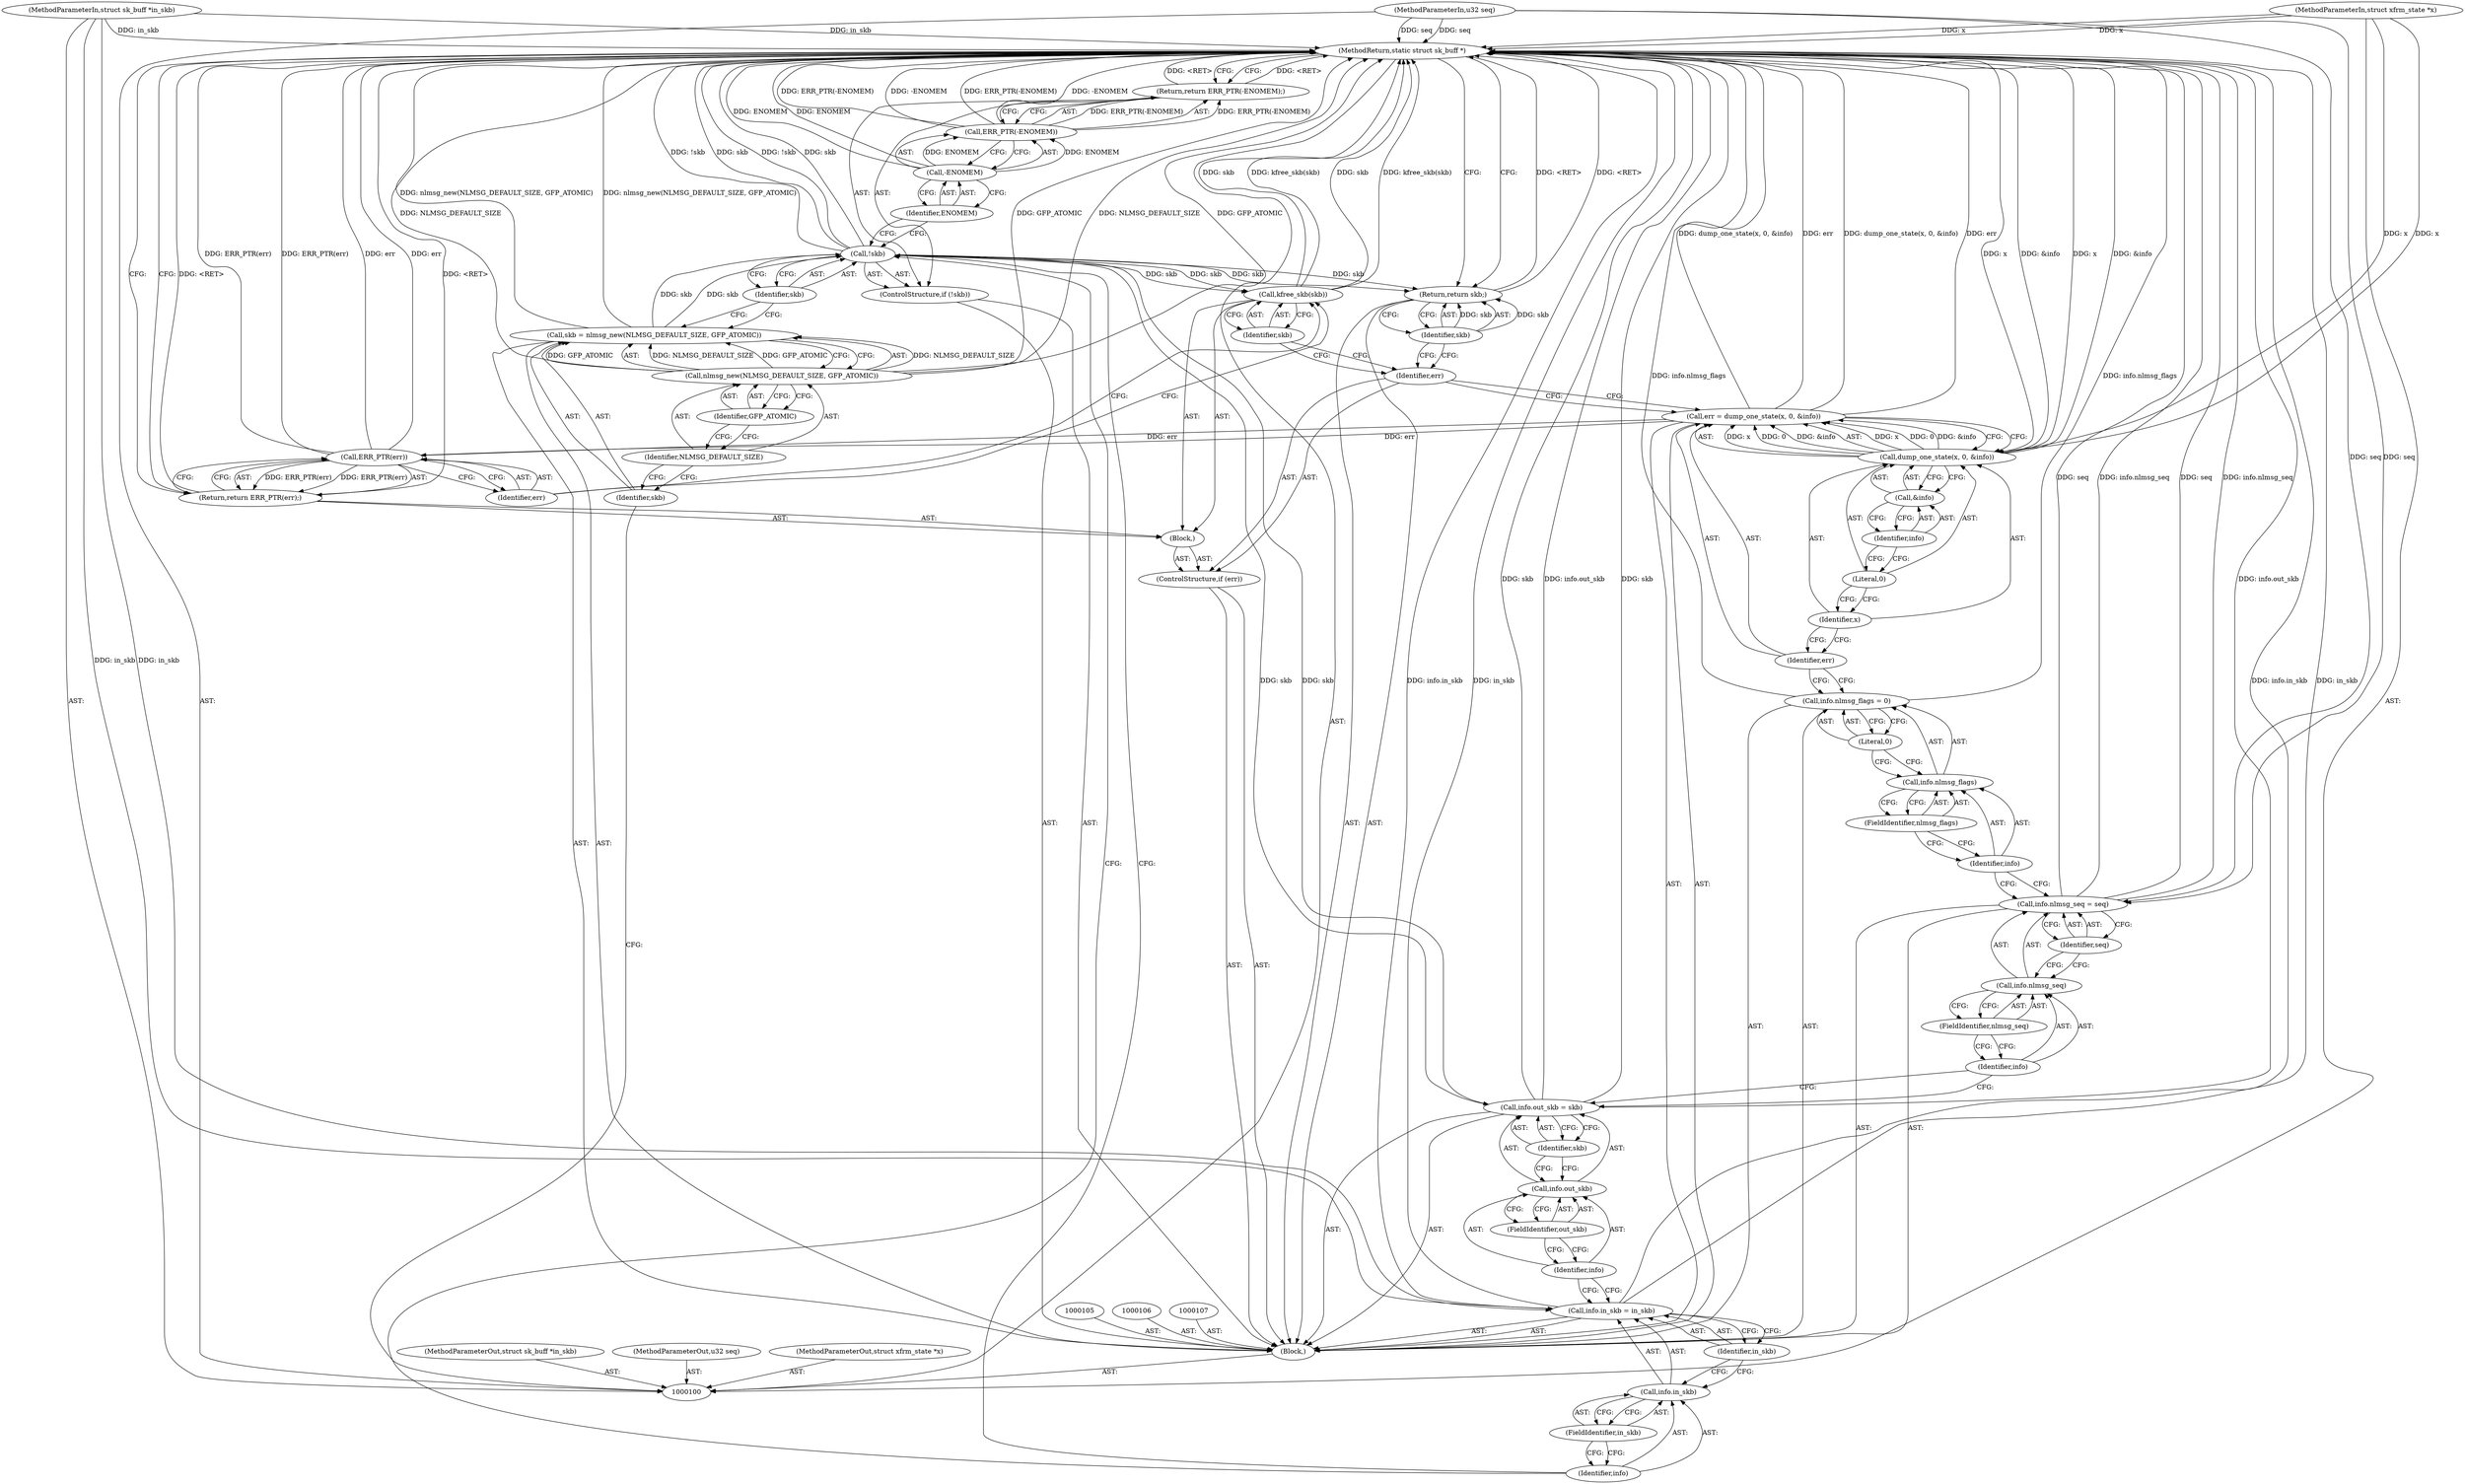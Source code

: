 digraph "0_linux_864745d291b5ba80ea0bd0edcbe67273de368836" {
"1000157" [label="(MethodReturn,static struct sk_buff *)"];
"1000101" [label="(MethodParameterIn,struct sk_buff *in_skb)"];
"1000208" [label="(MethodParameterOut,struct sk_buff *in_skb)"];
"1000118" [label="(Call,-ENOMEM)"];
"1000119" [label="(Identifier,ENOMEM)"];
"1000116" [label="(Return,return ERR_PTR(-ENOMEM);)"];
"1000117" [label="(Call,ERR_PTR(-ENOMEM))"];
"1000120" [label="(Call,info.in_skb = in_skb)"];
"1000121" [label="(Call,info.in_skb)"];
"1000122" [label="(Identifier,info)"];
"1000124" [label="(Identifier,in_skb)"];
"1000123" [label="(FieldIdentifier,in_skb)"];
"1000125" [label="(Call,info.out_skb = skb)"];
"1000126" [label="(Call,info.out_skb)"];
"1000127" [label="(Identifier,info)"];
"1000129" [label="(Identifier,skb)"];
"1000128" [label="(FieldIdentifier,out_skb)"];
"1000134" [label="(Identifier,seq)"];
"1000130" [label="(Call,info.nlmsg_seq = seq)"];
"1000131" [label="(Call,info.nlmsg_seq)"];
"1000132" [label="(Identifier,info)"];
"1000133" [label="(FieldIdentifier,nlmsg_seq)"];
"1000135" [label="(Call,info.nlmsg_flags = 0)"];
"1000136" [label="(Call,info.nlmsg_flags)"];
"1000137" [label="(Identifier,info)"];
"1000139" [label="(Literal,0)"];
"1000138" [label="(FieldIdentifier,nlmsg_flags)"];
"1000140" [label="(Call,err = dump_one_state(x, 0, &info))"];
"1000141" [label="(Identifier,err)"];
"1000143" [label="(Identifier,x)"];
"1000144" [label="(Literal,0)"];
"1000145" [label="(Call,&info)"];
"1000146" [label="(Identifier,info)"];
"1000142" [label="(Call,dump_one_state(x, 0, &info))"];
"1000147" [label="(ControlStructure,if (err))"];
"1000149" [label="(Block,)"];
"1000148" [label="(Identifier,err)"];
"1000151" [label="(Identifier,skb)"];
"1000150" [label="(Call,kfree_skb(skb))"];
"1000103" [label="(MethodParameterIn,u32 seq)"];
"1000210" [label="(MethodParameterOut,u32 seq)"];
"1000102" [label="(MethodParameterIn,struct xfrm_state *x)"];
"1000209" [label="(MethodParameterOut,struct xfrm_state *x)"];
"1000154" [label="(Identifier,err)"];
"1000152" [label="(Return,return ERR_PTR(err);)"];
"1000153" [label="(Call,ERR_PTR(err))"];
"1000155" [label="(Return,return skb;)"];
"1000156" [label="(Identifier,skb)"];
"1000104" [label="(Block,)"];
"1000111" [label="(Identifier,NLMSG_DEFAULT_SIZE)"];
"1000108" [label="(Call,skb = nlmsg_new(NLMSG_DEFAULT_SIZE, GFP_ATOMIC))"];
"1000109" [label="(Identifier,skb)"];
"1000112" [label="(Identifier,GFP_ATOMIC)"];
"1000110" [label="(Call,nlmsg_new(NLMSG_DEFAULT_SIZE, GFP_ATOMIC))"];
"1000113" [label="(ControlStructure,if (!skb))"];
"1000114" [label="(Call,!skb)"];
"1000115" [label="(Identifier,skb)"];
"1000157" -> "1000100"  [label="AST: "];
"1000157" -> "1000116"  [label="CFG: "];
"1000157" -> "1000152"  [label="CFG: "];
"1000157" -> "1000155"  [label="CFG: "];
"1000152" -> "1000157"  [label="DDG: <RET>"];
"1000116" -> "1000157"  [label="DDG: <RET>"];
"1000155" -> "1000157"  [label="DDG: <RET>"];
"1000117" -> "1000157"  [label="DDG: ERR_PTR(-ENOMEM)"];
"1000117" -> "1000157"  [label="DDG: -ENOMEM"];
"1000140" -> "1000157"  [label="DDG: dump_one_state(x, 0, &info)"];
"1000140" -> "1000157"  [label="DDG: err"];
"1000150" -> "1000157"  [label="DDG: skb"];
"1000150" -> "1000157"  [label="DDG: kfree_skb(skb)"];
"1000114" -> "1000157"  [label="DDG: !skb"];
"1000114" -> "1000157"  [label="DDG: skb"];
"1000153" -> "1000157"  [label="DDG: ERR_PTR(err)"];
"1000153" -> "1000157"  [label="DDG: err"];
"1000118" -> "1000157"  [label="DDG: ENOMEM"];
"1000110" -> "1000157"  [label="DDG: NLMSG_DEFAULT_SIZE"];
"1000110" -> "1000157"  [label="DDG: GFP_ATOMIC"];
"1000125" -> "1000157"  [label="DDG: info.out_skb"];
"1000125" -> "1000157"  [label="DDG: skb"];
"1000103" -> "1000157"  [label="DDG: seq"];
"1000130" -> "1000157"  [label="DDG: seq"];
"1000130" -> "1000157"  [label="DDG: info.nlmsg_seq"];
"1000120" -> "1000157"  [label="DDG: info.in_skb"];
"1000120" -> "1000157"  [label="DDG: in_skb"];
"1000102" -> "1000157"  [label="DDG: x"];
"1000101" -> "1000157"  [label="DDG: in_skb"];
"1000108" -> "1000157"  [label="DDG: nlmsg_new(NLMSG_DEFAULT_SIZE, GFP_ATOMIC)"];
"1000142" -> "1000157"  [label="DDG: x"];
"1000142" -> "1000157"  [label="DDG: &info"];
"1000135" -> "1000157"  [label="DDG: info.nlmsg_flags"];
"1000101" -> "1000100"  [label="AST: "];
"1000101" -> "1000157"  [label="DDG: in_skb"];
"1000101" -> "1000120"  [label="DDG: in_skb"];
"1000208" -> "1000100"  [label="AST: "];
"1000118" -> "1000117"  [label="AST: "];
"1000118" -> "1000119"  [label="CFG: "];
"1000119" -> "1000118"  [label="AST: "];
"1000117" -> "1000118"  [label="CFG: "];
"1000118" -> "1000157"  [label="DDG: ENOMEM"];
"1000118" -> "1000117"  [label="DDG: ENOMEM"];
"1000119" -> "1000118"  [label="AST: "];
"1000119" -> "1000114"  [label="CFG: "];
"1000118" -> "1000119"  [label="CFG: "];
"1000116" -> "1000113"  [label="AST: "];
"1000116" -> "1000117"  [label="CFG: "];
"1000117" -> "1000116"  [label="AST: "];
"1000157" -> "1000116"  [label="CFG: "];
"1000116" -> "1000157"  [label="DDG: <RET>"];
"1000117" -> "1000116"  [label="DDG: ERR_PTR(-ENOMEM)"];
"1000117" -> "1000116"  [label="AST: "];
"1000117" -> "1000118"  [label="CFG: "];
"1000118" -> "1000117"  [label="AST: "];
"1000116" -> "1000117"  [label="CFG: "];
"1000117" -> "1000157"  [label="DDG: ERR_PTR(-ENOMEM)"];
"1000117" -> "1000157"  [label="DDG: -ENOMEM"];
"1000117" -> "1000116"  [label="DDG: ERR_PTR(-ENOMEM)"];
"1000118" -> "1000117"  [label="DDG: ENOMEM"];
"1000120" -> "1000104"  [label="AST: "];
"1000120" -> "1000124"  [label="CFG: "];
"1000121" -> "1000120"  [label="AST: "];
"1000124" -> "1000120"  [label="AST: "];
"1000127" -> "1000120"  [label="CFG: "];
"1000120" -> "1000157"  [label="DDG: info.in_skb"];
"1000120" -> "1000157"  [label="DDG: in_skb"];
"1000101" -> "1000120"  [label="DDG: in_skb"];
"1000121" -> "1000120"  [label="AST: "];
"1000121" -> "1000123"  [label="CFG: "];
"1000122" -> "1000121"  [label="AST: "];
"1000123" -> "1000121"  [label="AST: "];
"1000124" -> "1000121"  [label="CFG: "];
"1000122" -> "1000121"  [label="AST: "];
"1000122" -> "1000114"  [label="CFG: "];
"1000123" -> "1000122"  [label="CFG: "];
"1000124" -> "1000120"  [label="AST: "];
"1000124" -> "1000121"  [label="CFG: "];
"1000120" -> "1000124"  [label="CFG: "];
"1000123" -> "1000121"  [label="AST: "];
"1000123" -> "1000122"  [label="CFG: "];
"1000121" -> "1000123"  [label="CFG: "];
"1000125" -> "1000104"  [label="AST: "];
"1000125" -> "1000129"  [label="CFG: "];
"1000126" -> "1000125"  [label="AST: "];
"1000129" -> "1000125"  [label="AST: "];
"1000132" -> "1000125"  [label="CFG: "];
"1000125" -> "1000157"  [label="DDG: info.out_skb"];
"1000125" -> "1000157"  [label="DDG: skb"];
"1000114" -> "1000125"  [label="DDG: skb"];
"1000126" -> "1000125"  [label="AST: "];
"1000126" -> "1000128"  [label="CFG: "];
"1000127" -> "1000126"  [label="AST: "];
"1000128" -> "1000126"  [label="AST: "];
"1000129" -> "1000126"  [label="CFG: "];
"1000127" -> "1000126"  [label="AST: "];
"1000127" -> "1000120"  [label="CFG: "];
"1000128" -> "1000127"  [label="CFG: "];
"1000129" -> "1000125"  [label="AST: "];
"1000129" -> "1000126"  [label="CFG: "];
"1000125" -> "1000129"  [label="CFG: "];
"1000128" -> "1000126"  [label="AST: "];
"1000128" -> "1000127"  [label="CFG: "];
"1000126" -> "1000128"  [label="CFG: "];
"1000134" -> "1000130"  [label="AST: "];
"1000134" -> "1000131"  [label="CFG: "];
"1000130" -> "1000134"  [label="CFG: "];
"1000130" -> "1000104"  [label="AST: "];
"1000130" -> "1000134"  [label="CFG: "];
"1000131" -> "1000130"  [label="AST: "];
"1000134" -> "1000130"  [label="AST: "];
"1000137" -> "1000130"  [label="CFG: "];
"1000130" -> "1000157"  [label="DDG: seq"];
"1000130" -> "1000157"  [label="DDG: info.nlmsg_seq"];
"1000103" -> "1000130"  [label="DDG: seq"];
"1000131" -> "1000130"  [label="AST: "];
"1000131" -> "1000133"  [label="CFG: "];
"1000132" -> "1000131"  [label="AST: "];
"1000133" -> "1000131"  [label="AST: "];
"1000134" -> "1000131"  [label="CFG: "];
"1000132" -> "1000131"  [label="AST: "];
"1000132" -> "1000125"  [label="CFG: "];
"1000133" -> "1000132"  [label="CFG: "];
"1000133" -> "1000131"  [label="AST: "];
"1000133" -> "1000132"  [label="CFG: "];
"1000131" -> "1000133"  [label="CFG: "];
"1000135" -> "1000104"  [label="AST: "];
"1000135" -> "1000139"  [label="CFG: "];
"1000136" -> "1000135"  [label="AST: "];
"1000139" -> "1000135"  [label="AST: "];
"1000141" -> "1000135"  [label="CFG: "];
"1000135" -> "1000157"  [label="DDG: info.nlmsg_flags"];
"1000136" -> "1000135"  [label="AST: "];
"1000136" -> "1000138"  [label="CFG: "];
"1000137" -> "1000136"  [label="AST: "];
"1000138" -> "1000136"  [label="AST: "];
"1000139" -> "1000136"  [label="CFG: "];
"1000137" -> "1000136"  [label="AST: "];
"1000137" -> "1000130"  [label="CFG: "];
"1000138" -> "1000137"  [label="CFG: "];
"1000139" -> "1000135"  [label="AST: "];
"1000139" -> "1000136"  [label="CFG: "];
"1000135" -> "1000139"  [label="CFG: "];
"1000138" -> "1000136"  [label="AST: "];
"1000138" -> "1000137"  [label="CFG: "];
"1000136" -> "1000138"  [label="CFG: "];
"1000140" -> "1000104"  [label="AST: "];
"1000140" -> "1000142"  [label="CFG: "];
"1000141" -> "1000140"  [label="AST: "];
"1000142" -> "1000140"  [label="AST: "];
"1000148" -> "1000140"  [label="CFG: "];
"1000140" -> "1000157"  [label="DDG: dump_one_state(x, 0, &info)"];
"1000140" -> "1000157"  [label="DDG: err"];
"1000142" -> "1000140"  [label="DDG: x"];
"1000142" -> "1000140"  [label="DDG: 0"];
"1000142" -> "1000140"  [label="DDG: &info"];
"1000140" -> "1000153"  [label="DDG: err"];
"1000141" -> "1000140"  [label="AST: "];
"1000141" -> "1000135"  [label="CFG: "];
"1000143" -> "1000141"  [label="CFG: "];
"1000143" -> "1000142"  [label="AST: "];
"1000143" -> "1000141"  [label="CFG: "];
"1000144" -> "1000143"  [label="CFG: "];
"1000144" -> "1000142"  [label="AST: "];
"1000144" -> "1000143"  [label="CFG: "];
"1000146" -> "1000144"  [label="CFG: "];
"1000145" -> "1000142"  [label="AST: "];
"1000145" -> "1000146"  [label="CFG: "];
"1000146" -> "1000145"  [label="AST: "];
"1000142" -> "1000145"  [label="CFG: "];
"1000146" -> "1000145"  [label="AST: "];
"1000146" -> "1000144"  [label="CFG: "];
"1000145" -> "1000146"  [label="CFG: "];
"1000142" -> "1000140"  [label="AST: "];
"1000142" -> "1000145"  [label="CFG: "];
"1000143" -> "1000142"  [label="AST: "];
"1000144" -> "1000142"  [label="AST: "];
"1000145" -> "1000142"  [label="AST: "];
"1000140" -> "1000142"  [label="CFG: "];
"1000142" -> "1000157"  [label="DDG: x"];
"1000142" -> "1000157"  [label="DDG: &info"];
"1000142" -> "1000140"  [label="DDG: x"];
"1000142" -> "1000140"  [label="DDG: 0"];
"1000142" -> "1000140"  [label="DDG: &info"];
"1000102" -> "1000142"  [label="DDG: x"];
"1000147" -> "1000104"  [label="AST: "];
"1000148" -> "1000147"  [label="AST: "];
"1000149" -> "1000147"  [label="AST: "];
"1000149" -> "1000147"  [label="AST: "];
"1000150" -> "1000149"  [label="AST: "];
"1000152" -> "1000149"  [label="AST: "];
"1000148" -> "1000147"  [label="AST: "];
"1000148" -> "1000140"  [label="CFG: "];
"1000151" -> "1000148"  [label="CFG: "];
"1000156" -> "1000148"  [label="CFG: "];
"1000151" -> "1000150"  [label="AST: "];
"1000151" -> "1000148"  [label="CFG: "];
"1000150" -> "1000151"  [label="CFG: "];
"1000150" -> "1000149"  [label="AST: "];
"1000150" -> "1000151"  [label="CFG: "];
"1000151" -> "1000150"  [label="AST: "];
"1000154" -> "1000150"  [label="CFG: "];
"1000150" -> "1000157"  [label="DDG: skb"];
"1000150" -> "1000157"  [label="DDG: kfree_skb(skb)"];
"1000114" -> "1000150"  [label="DDG: skb"];
"1000103" -> "1000100"  [label="AST: "];
"1000103" -> "1000157"  [label="DDG: seq"];
"1000103" -> "1000130"  [label="DDG: seq"];
"1000210" -> "1000100"  [label="AST: "];
"1000102" -> "1000100"  [label="AST: "];
"1000102" -> "1000157"  [label="DDG: x"];
"1000102" -> "1000142"  [label="DDG: x"];
"1000209" -> "1000100"  [label="AST: "];
"1000154" -> "1000153"  [label="AST: "];
"1000154" -> "1000150"  [label="CFG: "];
"1000153" -> "1000154"  [label="CFG: "];
"1000152" -> "1000149"  [label="AST: "];
"1000152" -> "1000153"  [label="CFG: "];
"1000153" -> "1000152"  [label="AST: "];
"1000157" -> "1000152"  [label="CFG: "];
"1000152" -> "1000157"  [label="DDG: <RET>"];
"1000153" -> "1000152"  [label="DDG: ERR_PTR(err)"];
"1000153" -> "1000152"  [label="AST: "];
"1000153" -> "1000154"  [label="CFG: "];
"1000154" -> "1000153"  [label="AST: "];
"1000152" -> "1000153"  [label="CFG: "];
"1000153" -> "1000157"  [label="DDG: ERR_PTR(err)"];
"1000153" -> "1000157"  [label="DDG: err"];
"1000153" -> "1000152"  [label="DDG: ERR_PTR(err)"];
"1000140" -> "1000153"  [label="DDG: err"];
"1000155" -> "1000104"  [label="AST: "];
"1000155" -> "1000156"  [label="CFG: "];
"1000156" -> "1000155"  [label="AST: "];
"1000157" -> "1000155"  [label="CFG: "];
"1000155" -> "1000157"  [label="DDG: <RET>"];
"1000156" -> "1000155"  [label="DDG: skb"];
"1000114" -> "1000155"  [label="DDG: skb"];
"1000156" -> "1000155"  [label="AST: "];
"1000156" -> "1000148"  [label="CFG: "];
"1000155" -> "1000156"  [label="CFG: "];
"1000156" -> "1000155"  [label="DDG: skb"];
"1000104" -> "1000100"  [label="AST: "];
"1000105" -> "1000104"  [label="AST: "];
"1000106" -> "1000104"  [label="AST: "];
"1000107" -> "1000104"  [label="AST: "];
"1000108" -> "1000104"  [label="AST: "];
"1000113" -> "1000104"  [label="AST: "];
"1000120" -> "1000104"  [label="AST: "];
"1000125" -> "1000104"  [label="AST: "];
"1000130" -> "1000104"  [label="AST: "];
"1000135" -> "1000104"  [label="AST: "];
"1000140" -> "1000104"  [label="AST: "];
"1000147" -> "1000104"  [label="AST: "];
"1000155" -> "1000104"  [label="AST: "];
"1000111" -> "1000110"  [label="AST: "];
"1000111" -> "1000109"  [label="CFG: "];
"1000112" -> "1000111"  [label="CFG: "];
"1000108" -> "1000104"  [label="AST: "];
"1000108" -> "1000110"  [label="CFG: "];
"1000109" -> "1000108"  [label="AST: "];
"1000110" -> "1000108"  [label="AST: "];
"1000115" -> "1000108"  [label="CFG: "];
"1000108" -> "1000157"  [label="DDG: nlmsg_new(NLMSG_DEFAULT_SIZE, GFP_ATOMIC)"];
"1000110" -> "1000108"  [label="DDG: NLMSG_DEFAULT_SIZE"];
"1000110" -> "1000108"  [label="DDG: GFP_ATOMIC"];
"1000108" -> "1000114"  [label="DDG: skb"];
"1000109" -> "1000108"  [label="AST: "];
"1000109" -> "1000100"  [label="CFG: "];
"1000111" -> "1000109"  [label="CFG: "];
"1000112" -> "1000110"  [label="AST: "];
"1000112" -> "1000111"  [label="CFG: "];
"1000110" -> "1000112"  [label="CFG: "];
"1000110" -> "1000108"  [label="AST: "];
"1000110" -> "1000112"  [label="CFG: "];
"1000111" -> "1000110"  [label="AST: "];
"1000112" -> "1000110"  [label="AST: "];
"1000108" -> "1000110"  [label="CFG: "];
"1000110" -> "1000157"  [label="DDG: NLMSG_DEFAULT_SIZE"];
"1000110" -> "1000157"  [label="DDG: GFP_ATOMIC"];
"1000110" -> "1000108"  [label="DDG: NLMSG_DEFAULT_SIZE"];
"1000110" -> "1000108"  [label="DDG: GFP_ATOMIC"];
"1000113" -> "1000104"  [label="AST: "];
"1000114" -> "1000113"  [label="AST: "];
"1000116" -> "1000113"  [label="AST: "];
"1000114" -> "1000113"  [label="AST: "];
"1000114" -> "1000115"  [label="CFG: "];
"1000115" -> "1000114"  [label="AST: "];
"1000119" -> "1000114"  [label="CFG: "];
"1000122" -> "1000114"  [label="CFG: "];
"1000114" -> "1000157"  [label="DDG: !skb"];
"1000114" -> "1000157"  [label="DDG: skb"];
"1000108" -> "1000114"  [label="DDG: skb"];
"1000114" -> "1000125"  [label="DDG: skb"];
"1000114" -> "1000150"  [label="DDG: skb"];
"1000114" -> "1000155"  [label="DDG: skb"];
"1000115" -> "1000114"  [label="AST: "];
"1000115" -> "1000108"  [label="CFG: "];
"1000114" -> "1000115"  [label="CFG: "];
}
